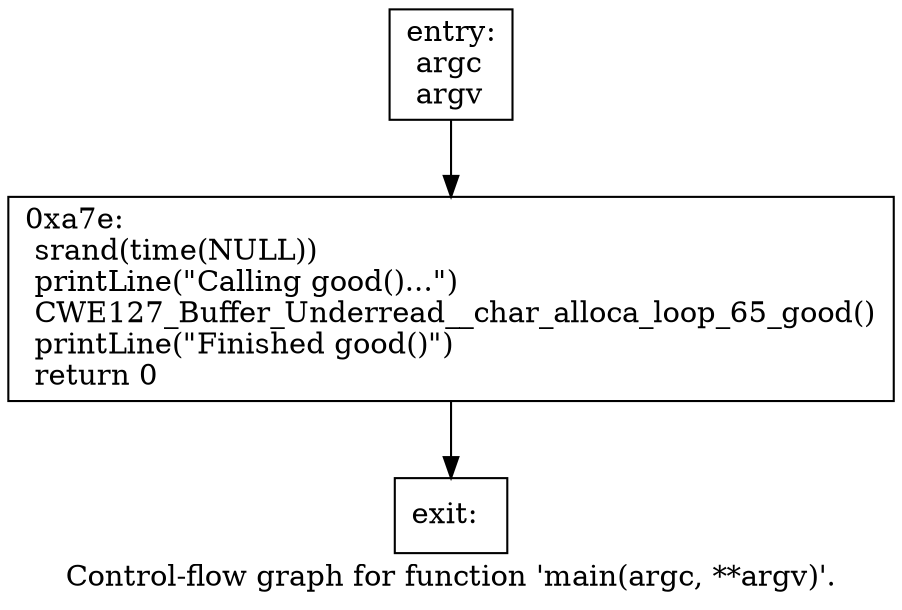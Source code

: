 digraph "Control-flow graph for function 'main(argc, **argv)'." {
  label="Control-flow graph for function 'main(argc, **argv)'.";
  node [shape=record];

  Node0774C288 [label="{entry:\l  argc\l  argv\l}"];
  Node0774C288 -> Node0774C3F0;
  Node0774C3F0 [label="{0xa7e:\l  srand(time(NULL))\l  printLine(\"Calling good()...\")\l  CWE127_Buffer_Underread__char_alloca_loop_65_good()\l  printLine(\"Finished good()\")\l  return 0\l}"];
  Node0774C3F0 -> Node0774C3A8;
  Node0774C3A8 [label="{exit:\l}"];

}
